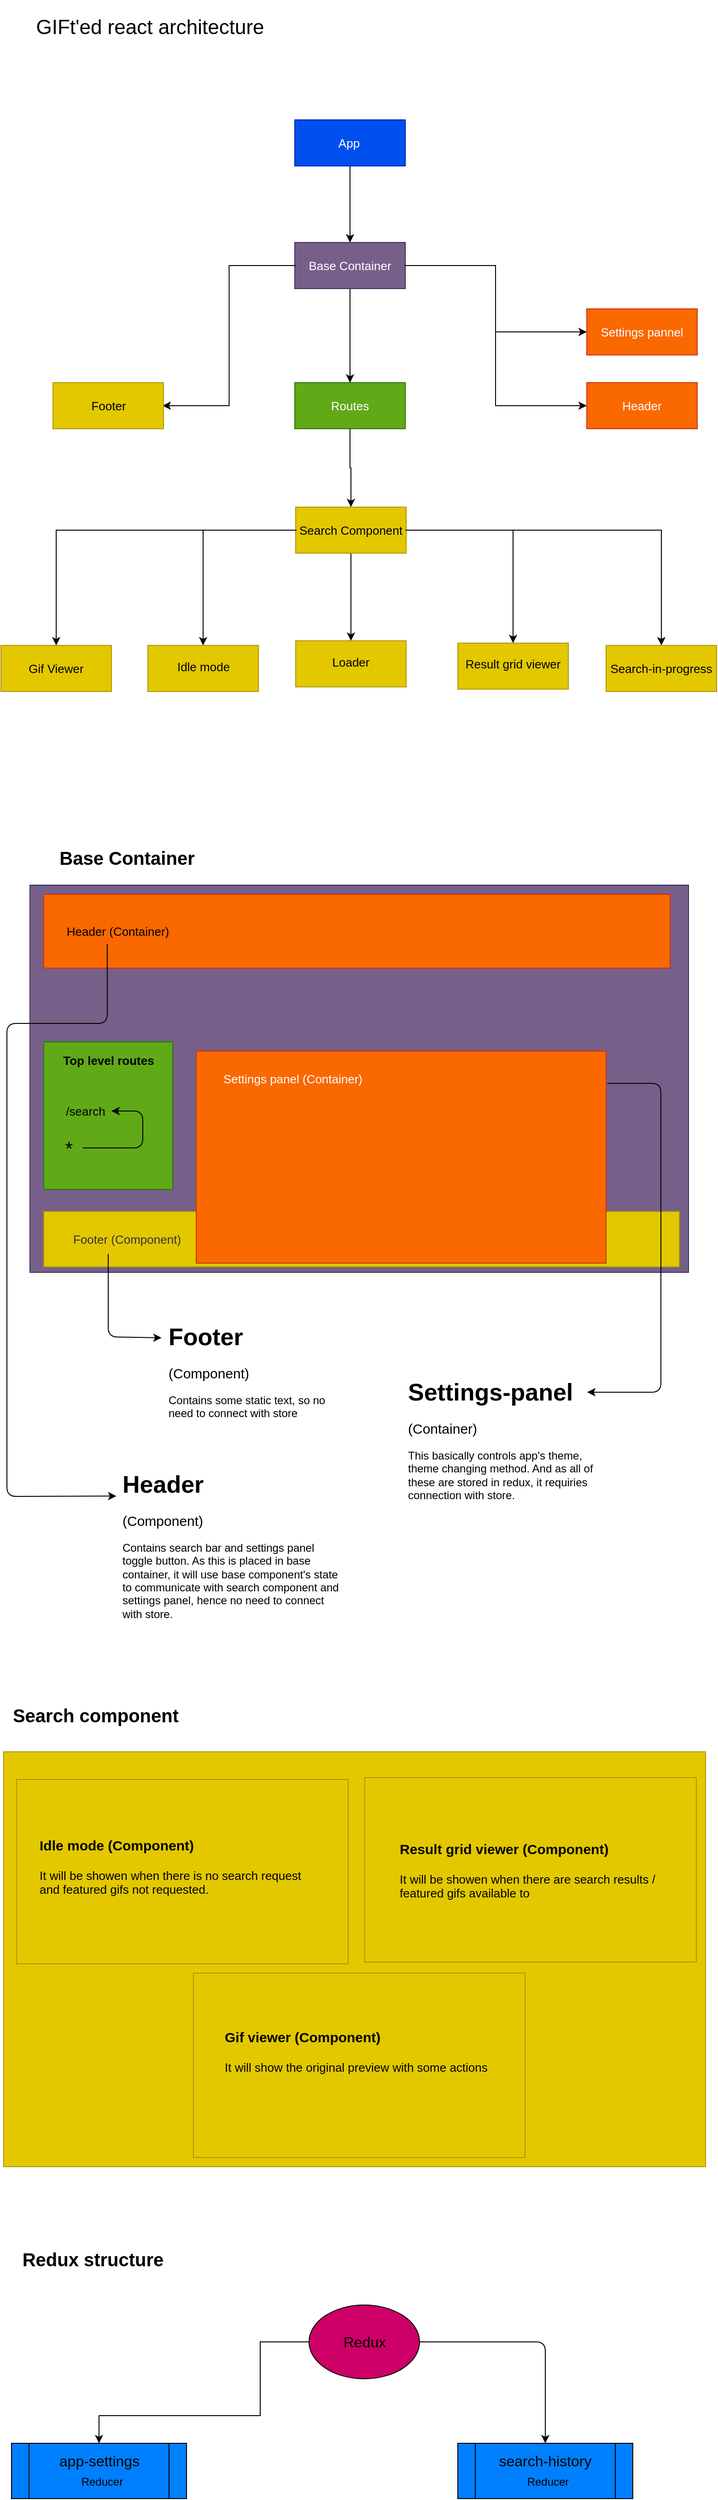 <mxfile version="12.1.0" type="device" pages="1"><diagram id="Xs6dbNMGA0OvfRXplLec" name="Page-1"><mxGraphModel dx="1656" dy="949" grid="1" gridSize="10" guides="1" tooltips="1" connect="1" arrows="1" fold="1" page="1" pageScale="1" pageWidth="827" pageHeight="1169" math="0" shadow="0"><root><mxCell id="0"/><mxCell id="1" parent="0"/><mxCell id="PruFC1wJxRgsyDGeR1Pk-1" value="GIFt'ed react architecture" style="text;html=1;strokeColor=none;fillColor=none;align=center;verticalAlign=middle;whiteSpace=wrap;rounded=0;fontSize=22;" parent="1" vertex="1"><mxGeometry x="60.5" y="60" width="270" height="60" as="geometry"/></mxCell><mxCell id="PruFC1wJxRgsyDGeR1Pk-2" value="Base Container" style="text;html=1;strokeColor=none;fillColor=none;align=center;verticalAlign=middle;whiteSpace=wrap;rounded=0;fontSize=20;fontStyle=1" parent="1" vertex="1"><mxGeometry x="71" y="980" width="200" height="20" as="geometry"/></mxCell><mxCell id="PruFC1wJxRgsyDGeR1Pk-3" value="" style="rounded=0;whiteSpace=wrap;html=1;fontSize=22;fillColor=#76608a;strokeColor=#432D57;fontColor=#ffffff;" parent="1" vertex="1"><mxGeometry x="65.5" y="1020" width="715" height="420" as="geometry"/></mxCell><mxCell id="PruFC1wJxRgsyDGeR1Pk-4" value="" style="rounded=0;whiteSpace=wrap;html=1;fontSize=22;fillColor=#fa6800;strokeColor=#C73500;fontColor=#ffffff;" parent="1" vertex="1"><mxGeometry x="80.5" y="1030" width="680" height="80" as="geometry"/></mxCell><mxCell id="PruFC1wJxRgsyDGeR1Pk-5" value="" style="rounded=0;whiteSpace=wrap;html=1;fillColor=#e3c800;fontSize=22;strokeColor=#B09500;fontColor=#ffffff;" parent="1" vertex="1"><mxGeometry x="80.5" y="1374" width="690" height="60" as="geometry"/></mxCell><mxCell id="PruFC1wJxRgsyDGeR1Pk-6" value="Header (Container)" style="text;html=1;strokeColor=none;fillColor=none;align=center;verticalAlign=middle;whiteSpace=wrap;rounded=0;fontSize=13;" parent="1" vertex="1"><mxGeometry x="90.5" y="1060" width="140" height="20" as="geometry"/></mxCell><mxCell id="PruFC1wJxRgsyDGeR1Pk-7" value="Footer (Component)" style="text;html=1;strokeColor=none;fillColor=none;align=center;verticalAlign=middle;whiteSpace=wrap;rounded=0;fontSize=13;fontColor=#333333;" parent="1" vertex="1"><mxGeometry x="100.5" y="1394" width="140" height="20" as="geometry"/></mxCell><mxCell id="PruFC1wJxRgsyDGeR1Pk-11" value="" style="rounded=0;whiteSpace=wrap;html=1;fillColor=#fa6800;fontSize=13;strokeColor=#C73500;fontColor=#ffffff;" parent="1" vertex="1"><mxGeometry x="246" y="1200" width="445" height="230" as="geometry"/></mxCell><mxCell id="PruFC1wJxRgsyDGeR1Pk-12" value="Settings panel (Container)" style="text;html=1;strokeColor=none;fillColor=none;align=center;verticalAlign=middle;whiteSpace=wrap;rounded=0;fontSize=13;fontColor=#FFFFFF;" parent="1" vertex="1"><mxGeometry x="260.5" y="1220" width="180" height="20" as="geometry"/></mxCell><mxCell id="PruFC1wJxRgsyDGeR1Pk-14" value="&lt;p style=&quot;line-height: 90%&quot;&gt;&lt;/p&gt;&lt;h1 style=&quot;line-height: 100%&quot;&gt;Footer&lt;/h1&gt;&lt;p&gt;&lt;font style=&quot;font-size: 15px&quot;&gt;(Component)&lt;/font&gt;&lt;/p&gt;&lt;p style=&quot;font-size: 12px&quot;&gt;&lt;font style=&quot;font-size: 12px&quot;&gt;Contains some static text, so no need to connect with store&lt;/font&gt;&lt;/p&gt;&lt;p&gt;&lt;/p&gt;" style="text;html=1;strokeColor=none;fillColor=none;spacing=5;spacingTop=-20;whiteSpace=wrap;overflow=hidden;rounded=0;fontSize=13;fontColor=#000000;" parent="1" vertex="1"><mxGeometry x="210.5" y="1490" width="190" height="120" as="geometry"/></mxCell><mxCell id="PruFC1wJxRgsyDGeR1Pk-15" value="" style="endArrow=classic;html=1;fontSize=13;fontColor=#FFFFFF;entryX=-0.011;entryY=0.175;entryDx=0;entryDy=0;entryPerimeter=0;" parent="1" target="PruFC1wJxRgsyDGeR1Pk-14" edge="1"><mxGeometry width="50" height="50" relative="1" as="geometry"><mxPoint x="150.5" y="1420" as="sourcePoint"/><mxPoint x="200.5" y="1370" as="targetPoint"/><Array as="points"><mxPoint x="150.5" y="1510"/></Array></mxGeometry></mxCell><mxCell id="PruFC1wJxRgsyDGeR1Pk-16" value="&lt;h1 style=&quot;line-height: 26px&quot;&gt;Header&lt;/h1&gt;&lt;h1&gt;&lt;p style=&quot;font-size: 13px ; font-weight: 400&quot;&gt;&lt;font style=&quot;font-size: 15px&quot;&gt;(Component)&lt;/font&gt;&lt;/p&gt;&lt;p style=&quot;font-weight: 400 ; font-size: 12px&quot;&gt;Contains search bar and settings panel toggle button. As this is placed in base container, it will use base component's state to communicate with search component and settings panel, hence no need to connect with store.&lt;/p&gt;&lt;/h1&gt;" style="text;html=1;strokeColor=none;fillColor=none;spacing=5;spacingTop=-20;whiteSpace=wrap;overflow=hidden;rounded=0;fontSize=13;fontColor=#000000;" parent="1" vertex="1"><mxGeometry x="160.5" y="1650" width="250" height="170" as="geometry"/></mxCell><mxCell id="PruFC1wJxRgsyDGeR1Pk-17" value="" style="endArrow=classic;html=1;fontSize=13;fontColor=#FFFFFF;entryX=-0.005;entryY=0.192;entryDx=0;entryDy=0;entryPerimeter=0;exitX=0.421;exitY=1.2;exitDx=0;exitDy=0;exitPerimeter=0;" parent="1" source="PruFC1wJxRgsyDGeR1Pk-6" target="PruFC1wJxRgsyDGeR1Pk-16" edge="1"><mxGeometry width="50" height="50" relative="1" as="geometry"><mxPoint x="90.5" y="1090" as="sourcePoint"/><mxPoint x="140.5" y="1050" as="targetPoint"/><Array as="points"><mxPoint x="149.5" y="1170"/><mxPoint x="40.5" y="1170"/><mxPoint x="40.5" y="1340"/><mxPoint x="40.5" y="1683"/></Array></mxGeometry></mxCell><mxCell id="PruFC1wJxRgsyDGeR1Pk-19" value="&lt;h1 style=&quot;line-height: 26px&quot;&gt;Settings-panel&lt;/h1&gt;&lt;h1&gt;&lt;p style=&quot;font-size: 13px ; font-weight: 400&quot;&gt;&lt;font style=&quot;font-size: 15px&quot;&gt;(Container)&lt;/font&gt;&lt;/p&gt;&lt;p style=&quot;font-weight: 400 ; font-size: 12px&quot;&gt;This basically controls app's theme, theme changing method. And as all of these are stored in redux, it requiries connection with store.&lt;/p&gt;&lt;/h1&gt;" style="text;html=1;strokeColor=none;fillColor=none;spacing=5;spacingTop=-20;whiteSpace=wrap;overflow=hidden;rounded=0;fontSize=13;fontColor=#000000;" parent="1" vertex="1"><mxGeometry x="470.5" y="1550" width="220" height="150" as="geometry"/></mxCell><mxCell id="PruFC1wJxRgsyDGeR1Pk-20" value="" style="endArrow=classic;html=1;fontSize=13;fontColor=#FFFFFF;exitX=1.003;exitY=0.152;exitDx=0;exitDy=0;exitPerimeter=0;" parent="1" source="PruFC1wJxRgsyDGeR1Pk-11" edge="1"><mxGeometry width="50" height="50" relative="1" as="geometry"><mxPoint x="640.5" y="1270" as="sourcePoint"/><mxPoint x="670.5" y="1570" as="targetPoint"/><Array as="points"><mxPoint x="750.5" y="1235"/><mxPoint x="750.5" y="1570"/></Array></mxGeometry></mxCell><mxCell id="PruFC1wJxRgsyDGeR1Pk-23" value="Note: In this project I followed a convention which states a component with a direct connection to store is called a&amp;nbsp;&lt;font style=&quot;font-weight: bold ; font-size: 16px&quot;&gt;container &lt;/font&gt;&lt;font&gt;and a component without any direct connection to store is called a&amp;nbsp;&lt;b&gt;&lt;font style=&quot;font-size: 16px&quot;&gt;component&lt;/font&gt;&lt;/b&gt;&lt;/font&gt;" style="text;html=1;strokeColor=none;fillColor=none;align=right;verticalAlign=middle;whiteSpace=wrap;rounded=0;fontSize=13;fontColor=#FFFFFF;" parent="1" vertex="1"><mxGeometry x="60.5" y="870" width="647" height="70" as="geometry"/></mxCell><mxCell id="PruFC1wJxRgsyDGeR1Pk-24" value="" style="rounded=0;whiteSpace=wrap;html=1;fillColor=#60a917;fontSize=13;fontColor=#ffffff;align=right;strokeColor=#2D7600;" parent="1" vertex="1"><mxGeometry x="80.5" y="1190" width="140" height="160" as="geometry"/></mxCell><mxCell id="PruFC1wJxRgsyDGeR1Pk-25" value="Top level routes" style="text;html=1;strokeColor=none;fillColor=none;align=center;verticalAlign=middle;whiteSpace=wrap;rounded=0;fontSize=13;fontStyle=1" parent="1" vertex="1"><mxGeometry x="80.5" y="1200" width="140" height="20" as="geometry"/></mxCell><mxCell id="PruFC1wJxRgsyDGeR1Pk-26" value="/search" style="text;html=1;strokeColor=none;fillColor=none;align=center;verticalAlign=middle;whiteSpace=wrap;rounded=0;fontSize=13;" parent="1" vertex="1"><mxGeometry x="98" y="1255" width="56" height="20" as="geometry"/></mxCell><mxCell id="PruFC1wJxRgsyDGeR1Pk-27" value="&lt;font style=&quot;font-size: 21px&quot;&gt;*&lt;/font&gt;" style="text;html=1;strokeColor=none;fillColor=none;align=center;verticalAlign=middle;whiteSpace=wrap;rounded=0;fontSize=13;" parent="1" vertex="1"><mxGeometry x="93" y="1295" width="30" height="20" as="geometry"/></mxCell><mxCell id="PruFC1wJxRgsyDGeR1Pk-31" value="" style="endArrow=classic;html=1;fontSize=13;fontColor=#FFFFFF;exitX=1;exitY=0.5;exitDx=0;exitDy=0;entryX=1;entryY=0.5;entryDx=0;entryDy=0;" parent="1" source="PruFC1wJxRgsyDGeR1Pk-27" target="PruFC1wJxRgsyDGeR1Pk-26" edge="1"><mxGeometry width="50" height="50" relative="1" as="geometry"><mxPoint x="118" y="1325" as="sourcePoint"/><mxPoint x="168" y="1275" as="targetPoint"/><Array as="points"><mxPoint x="188" y="1305"/><mxPoint x="188" y="1265"/></Array></mxGeometry></mxCell><mxCell id="2BsChlPtmiXmngKvLwJ--33" style="edgeStyle=orthogonalEdgeStyle;rounded=0;orthogonalLoop=1;jettySize=auto;html=1;entryX=0.5;entryY=0;entryDx=0;entryDy=0;fontSize=13;fontColor=#FFFFFF;" edge="1" parent="1" source="2BsChlPtmiXmngKvLwJ--29" target="2BsChlPtmiXmngKvLwJ--31"><mxGeometry relative="1" as="geometry"/></mxCell><mxCell id="2BsChlPtmiXmngKvLwJ--29" value="" style="rounded=0;whiteSpace=wrap;html=1;fillColor=#0050ef;fontSize=13;fontColor=#ffffff;align=right;strokeColor=#001DBC;" vertex="1" parent="1"><mxGeometry x="353" y="190" width="120" height="50" as="geometry"/></mxCell><mxCell id="2BsChlPtmiXmngKvLwJ--30" value="App" style="text;html=1;strokeColor=none;fillColor=none;align=center;verticalAlign=middle;whiteSpace=wrap;rounded=0;fontSize=13;fontColor=#FFFFFF;" vertex="1" parent="1"><mxGeometry x="392" y="205" width="40" height="20" as="geometry"/></mxCell><mxCell id="2BsChlPtmiXmngKvLwJ--37" style="edgeStyle=orthogonalEdgeStyle;rounded=0;orthogonalLoop=1;jettySize=auto;html=1;entryX=0.5;entryY=0;entryDx=0;entryDy=0;fontSize=13;fontColor=#FFFFFF;" edge="1" parent="1" source="2BsChlPtmiXmngKvLwJ--31" target="2BsChlPtmiXmngKvLwJ--34"><mxGeometry relative="1" as="geometry"/></mxCell><mxCell id="2BsChlPtmiXmngKvLwJ--31" value="" style="rounded=0;whiteSpace=wrap;html=1;fillColor=#76608a;fontSize=13;fontColor=#ffffff;align=right;strokeColor=#432D57;" vertex="1" parent="1"><mxGeometry x="353" y="323" width="120" height="50" as="geometry"/></mxCell><mxCell id="2BsChlPtmiXmngKvLwJ--40" style="edgeStyle=orthogonalEdgeStyle;rounded=0;orthogonalLoop=1;jettySize=auto;html=1;entryX=1;entryY=0.5;entryDx=0;entryDy=0;fontSize=13;fontColor=#FFFFFF;" edge="1" parent="1" source="2BsChlPtmiXmngKvLwJ--32" target="2BsChlPtmiXmngKvLwJ--39"><mxGeometry relative="1" as="geometry"/></mxCell><mxCell id="2BsChlPtmiXmngKvLwJ--43" style="edgeStyle=orthogonalEdgeStyle;rounded=0;orthogonalLoop=1;jettySize=auto;html=1;exitX=1;exitY=0.5;exitDx=0;exitDy=0;entryX=0;entryY=0.5;entryDx=0;entryDy=0;fontSize=13;fontColor=#FFFFFF;" edge="1" parent="1" source="2BsChlPtmiXmngKvLwJ--32" target="2BsChlPtmiXmngKvLwJ--41"><mxGeometry relative="1" as="geometry"/></mxCell><mxCell id="2BsChlPtmiXmngKvLwJ--46" style="edgeStyle=orthogonalEdgeStyle;rounded=0;orthogonalLoop=1;jettySize=auto;html=1;entryX=0;entryY=0.5;entryDx=0;entryDy=0;fontSize=13;fontColor=#FFFFFF;" edge="1" parent="1" source="2BsChlPtmiXmngKvLwJ--32" target="2BsChlPtmiXmngKvLwJ--44"><mxGeometry relative="1" as="geometry"/></mxCell><mxCell id="2BsChlPtmiXmngKvLwJ--32" value="Base Container" style="text;html=1;strokeColor=none;fillColor=none;align=center;verticalAlign=middle;whiteSpace=wrap;rounded=0;fontSize=13;fontColor=#FFFFFF;" vertex="1" parent="1"><mxGeometry x="354" y="338" width="118" height="20" as="geometry"/></mxCell><mxCell id="2BsChlPtmiXmngKvLwJ--49" style="edgeStyle=orthogonalEdgeStyle;rounded=0;orthogonalLoop=1;jettySize=auto;html=1;entryX=0.5;entryY=0;entryDx=0;entryDy=0;fontSize=13;fontColor=#FFFFFF;" edge="1" parent="1" source="2BsChlPtmiXmngKvLwJ--34" target="2BsChlPtmiXmngKvLwJ--47"><mxGeometry relative="1" as="geometry"/></mxCell><mxCell id="2BsChlPtmiXmngKvLwJ--34" value="" style="rounded=0;whiteSpace=wrap;html=1;fillColor=#60a917;fontSize=13;fontColor=#ffffff;align=right;strokeColor=#2D7600;" vertex="1" parent="1"><mxGeometry x="353" y="475" width="120" height="50" as="geometry"/></mxCell><mxCell id="2BsChlPtmiXmngKvLwJ--35" value="Routes" style="text;html=1;strokeColor=none;fillColor=none;align=center;verticalAlign=middle;whiteSpace=wrap;rounded=0;fontSize=13;fontColor=#FFFFFF;" vertex="1" parent="1"><mxGeometry x="354" y="490" width="118" height="20" as="geometry"/></mxCell><mxCell id="2BsChlPtmiXmngKvLwJ--38" value="" style="rounded=0;whiteSpace=wrap;html=1;fillColor=#e3c800;fontSize=13;fontColor=#ffffff;align=right;strokeColor=#B09500;" vertex="1" parent="1"><mxGeometry x="90.5" y="475" width="120" height="50" as="geometry"/></mxCell><mxCell id="2BsChlPtmiXmngKvLwJ--39" value="Footer" style="text;html=1;strokeColor=none;fillColor=none;align=center;verticalAlign=middle;whiteSpace=wrap;rounded=0;fontSize=13;fontColor=#000000;" vertex="1" parent="1"><mxGeometry x="91.5" y="490" width="118" height="20" as="geometry"/></mxCell><mxCell id="2BsChlPtmiXmngKvLwJ--41" value="" style="rounded=0;whiteSpace=wrap;html=1;fillColor=#fa6800;fontSize=13;fontColor=#ffffff;align=right;strokeColor=#C73500;" vertex="1" parent="1"><mxGeometry x="670" y="395" width="120" height="50" as="geometry"/></mxCell><mxCell id="2BsChlPtmiXmngKvLwJ--42" value="Settings pannel" style="text;html=1;strokeColor=none;fillColor=none;align=center;verticalAlign=middle;whiteSpace=wrap;rounded=0;fontSize=13;fontColor=#FFFFFF;" vertex="1" parent="1"><mxGeometry x="671" y="410" width="118" height="20" as="geometry"/></mxCell><mxCell id="2BsChlPtmiXmngKvLwJ--44" value="" style="rounded=0;whiteSpace=wrap;html=1;fillColor=#fa6800;fontSize=13;fontColor=#ffffff;align=right;strokeColor=#C73500;" vertex="1" parent="1"><mxGeometry x="670" y="475" width="120" height="50" as="geometry"/></mxCell><mxCell id="2BsChlPtmiXmngKvLwJ--45" value="Header" style="text;html=1;strokeColor=none;fillColor=none;align=center;verticalAlign=middle;whiteSpace=wrap;rounded=0;fontSize=13;fontColor=#FFFFFF;" vertex="1" parent="1"><mxGeometry x="671" y="490" width="118" height="20" as="geometry"/></mxCell><mxCell id="2BsChlPtmiXmngKvLwJ--56" style="edgeStyle=orthogonalEdgeStyle;rounded=0;orthogonalLoop=1;jettySize=auto;html=1;fontSize=13;fontColor=#FFFFFF;" edge="1" parent="1" source="2BsChlPtmiXmngKvLwJ--47" target="2BsChlPtmiXmngKvLwJ--52"><mxGeometry relative="1" as="geometry"/></mxCell><mxCell id="2BsChlPtmiXmngKvLwJ--47" value="" style="rounded=0;whiteSpace=wrap;html=1;fillColor=#e3c800;fontSize=13;fontColor=#ffffff;align=right;strokeColor=#B09500;" vertex="1" parent="1"><mxGeometry x="354" y="610" width="120" height="50" as="geometry"/></mxCell><mxCell id="2BsChlPtmiXmngKvLwJ--57" style="edgeStyle=orthogonalEdgeStyle;rounded=0;orthogonalLoop=1;jettySize=auto;html=1;entryX=0.5;entryY=0;entryDx=0;entryDy=0;fontSize=13;fontColor=#FFFFFF;" edge="1" parent="1" source="2BsChlPtmiXmngKvLwJ--48" target="2BsChlPtmiXmngKvLwJ--50"><mxGeometry relative="1" as="geometry"/></mxCell><mxCell id="2BsChlPtmiXmngKvLwJ--58" style="edgeStyle=orthogonalEdgeStyle;rounded=0;orthogonalLoop=1;jettySize=auto;html=1;entryX=0.5;entryY=0;entryDx=0;entryDy=0;fontSize=13;fontColor=#FFFFFF;" edge="1" parent="1" source="2BsChlPtmiXmngKvLwJ--48" target="2BsChlPtmiXmngKvLwJ--54"><mxGeometry relative="1" as="geometry"/></mxCell><mxCell id="2BsChlPtmiXmngKvLwJ--65" style="edgeStyle=orthogonalEdgeStyle;rounded=0;orthogonalLoop=1;jettySize=auto;html=1;entryX=0.5;entryY=0;entryDx=0;entryDy=0;fontSize=13;fontColor=#FFFFFF;" edge="1" parent="1" source="2BsChlPtmiXmngKvLwJ--48" target="2BsChlPtmiXmngKvLwJ--63"><mxGeometry relative="1" as="geometry"/></mxCell><mxCell id="2BsChlPtmiXmngKvLwJ--66" style="edgeStyle=orthogonalEdgeStyle;rounded=0;orthogonalLoop=1;jettySize=auto;html=1;fontSize=13;fontColor=#FFFFFF;" edge="1" parent="1" source="2BsChlPtmiXmngKvLwJ--48" target="2BsChlPtmiXmngKvLwJ--61"><mxGeometry relative="1" as="geometry"/></mxCell><mxCell id="2BsChlPtmiXmngKvLwJ--48" value="&lt;font color=&quot;#000000&quot;&gt;Search Component&lt;/font&gt;" style="text;html=1;strokeColor=none;fillColor=none;align=center;verticalAlign=middle;whiteSpace=wrap;rounded=0;fontSize=13;fontColor=#FFFFFF;" vertex="1" parent="1"><mxGeometry x="355" y="625" width="118" height="20" as="geometry"/></mxCell><mxCell id="2BsChlPtmiXmngKvLwJ--50" value="" style="rounded=0;whiteSpace=wrap;html=1;fillColor=#e3c800;fontSize=13;fontColor=#ffffff;align=right;strokeColor=#B09500;" vertex="1" parent="1"><mxGeometry x="34" y="760" width="120" height="50" as="geometry"/></mxCell><mxCell id="2BsChlPtmiXmngKvLwJ--51" value="Gif Viewer" style="text;html=1;strokeColor=none;fillColor=none;align=center;verticalAlign=middle;whiteSpace=wrap;rounded=0;fontSize=13;fontColor=#000000;" vertex="1" parent="1"><mxGeometry x="35" y="775" width="118" height="20" as="geometry"/></mxCell><mxCell id="2BsChlPtmiXmngKvLwJ--52" value="" style="rounded=0;whiteSpace=wrap;html=1;fillColor=#e3c800;fontSize=13;fontColor=#ffffff;align=right;strokeColor=#B09500;" vertex="1" parent="1"><mxGeometry x="354" y="755" width="120" height="50" as="geometry"/></mxCell><mxCell id="2BsChlPtmiXmngKvLwJ--53" value="Loader" style="text;html=1;strokeColor=none;fillColor=none;align=center;verticalAlign=middle;whiteSpace=wrap;rounded=0;fontSize=13;fontColor=#000000;" vertex="1" parent="1"><mxGeometry x="355" y="770" width="118" height="15" as="geometry"/></mxCell><mxCell id="2BsChlPtmiXmngKvLwJ--54" value="" style="rounded=0;whiteSpace=wrap;html=1;fillColor=#e3c800;fontSize=13;fontColor=#ffffff;align=right;strokeColor=#B09500;" vertex="1" parent="1"><mxGeometry x="691" y="760" width="120" height="50" as="geometry"/></mxCell><mxCell id="2BsChlPtmiXmngKvLwJ--55" value="Search-in-progress" style="text;html=1;strokeColor=none;fillColor=none;align=center;verticalAlign=middle;whiteSpace=wrap;rounded=0;fontSize=13;fontColor=#000000;" vertex="1" parent="1"><mxGeometry x="692" y="775" width="118" height="20" as="geometry"/></mxCell><mxCell id="2BsChlPtmiXmngKvLwJ--59" value="" style="rounded=0;whiteSpace=wrap;html=1;fillColor=#e3c800;fontSize=13;fontColor=#ffffff;align=right;strokeColor=#B09500;" vertex="1" parent="1"><mxGeometry x="37" y="1960" width="762" height="450" as="geometry"/></mxCell><mxCell id="2BsChlPtmiXmngKvLwJ--60" value="" style="rounded=0;whiteSpace=wrap;html=1;fillColor=#e3c800;fontSize=13;fontColor=#ffffff;align=right;strokeColor=#B09500;" vertex="1" parent="1"><mxGeometry x="51" y="1990" width="360" height="200" as="geometry"/></mxCell><mxCell id="2BsChlPtmiXmngKvLwJ--61" value="" style="rounded=0;whiteSpace=wrap;html=1;fillColor=#e3c800;fontSize=13;fontColor=#ffffff;align=right;strokeColor=#B09500;" vertex="1" parent="1"><mxGeometry x="193.5" y="760" width="120" height="50" as="geometry"/></mxCell><mxCell id="2BsChlPtmiXmngKvLwJ--62" value="Idle mode" style="text;html=1;strokeColor=none;fillColor=none;align=center;verticalAlign=middle;whiteSpace=wrap;rounded=0;fontSize=13;fontColor=#000000;" vertex="1" parent="1"><mxGeometry x="194.5" y="775" width="118" height="15" as="geometry"/></mxCell><mxCell id="2BsChlPtmiXmngKvLwJ--63" value="" style="rounded=0;whiteSpace=wrap;html=1;fillColor=#e3c800;fontSize=13;fontColor=#ffffff;align=right;strokeColor=#B09500;" vertex="1" parent="1"><mxGeometry x="530" y="757.5" width="120" height="50" as="geometry"/></mxCell><mxCell id="2BsChlPtmiXmngKvLwJ--64" value="Result grid viewer" style="text;html=1;strokeColor=none;fillColor=none;align=center;verticalAlign=middle;whiteSpace=wrap;rounded=0;fontSize=13;fontColor=#000000;" vertex="1" parent="1"><mxGeometry x="531" y="772.5" width="118" height="15" as="geometry"/></mxCell><mxCell id="2BsChlPtmiXmngKvLwJ--67" value="" style="rounded=0;whiteSpace=wrap;html=1;fillColor=#e3c800;fontSize=13;fontColor=#ffffff;align=right;strokeColor=#B09500;" vertex="1" parent="1"><mxGeometry x="429" y="1988" width="360" height="200" as="geometry"/></mxCell><mxCell id="2BsChlPtmiXmngKvLwJ--68" value="&lt;b style=&quot;font-size: 15px&quot;&gt;Idle mode (Component)&lt;/b&gt;&lt;br&gt;&lt;br&gt;&lt;font style=&quot;font-size: 13px&quot;&gt;It will be showen when there is no search request and featured gifs not requested.&lt;/font&gt;" style="text;html=1;strokeColor=none;fillColor=none;align=left;verticalAlign=middle;whiteSpace=wrap;rounded=0;fontSize=13;fontColor=#000000;" vertex="1" parent="1"><mxGeometry x="74" y="2020" width="296" height="130" as="geometry"/></mxCell><mxCell id="2BsChlPtmiXmngKvLwJ--72" value="" style="rounded=0;whiteSpace=wrap;html=1;fillColor=#e3c800;fontSize=13;fontColor=#ffffff;align=right;strokeColor=#B09500;" vertex="1" parent="1"><mxGeometry x="243" y="2200" width="360" height="200" as="geometry"/></mxCell><mxCell id="2BsChlPtmiXmngKvLwJ--74" value="&lt;b style=&quot;font-size: 15px&quot;&gt;Result grid viewer (Component)&lt;/b&gt;&lt;br&gt;&lt;br&gt;&lt;font style=&quot;font-size: 13px&quot;&gt;It will be showen when there are search results / featured gifs available to&lt;/font&gt;" style="text;html=1;strokeColor=none;fillColor=none;align=left;verticalAlign=middle;whiteSpace=wrap;rounded=0;fontSize=13;fontColor=#000000;" vertex="1" parent="1"><mxGeometry x="464.5" y="2024" width="296" height="130" as="geometry"/></mxCell><mxCell id="2BsChlPtmiXmngKvLwJ--75" value="&lt;b style=&quot;font-size: 15px&quot;&gt;Gif viewer (Component)&lt;/b&gt;&lt;br&gt;&lt;br&gt;&lt;font style=&quot;font-size: 13px&quot;&gt;It will show the original preview with some actions&lt;/font&gt;" style="text;html=1;strokeColor=none;fillColor=none;align=left;verticalAlign=middle;whiteSpace=wrap;rounded=0;fontSize=13;fontColor=#000000;" vertex="1" parent="1"><mxGeometry x="275" y="2220" width="296" height="130" as="geometry"/></mxCell><mxCell id="2BsChlPtmiXmngKvLwJ--96" style="edgeStyle=orthogonalEdgeStyle;rounded=0;orthogonalLoop=1;jettySize=auto;html=1;entryX=0.5;entryY=0;entryDx=0;entryDy=0;fontSize=12;exitX=0;exitY=0.5;exitDx=0;exitDy=0;" edge="1" parent="1" source="2BsChlPtmiXmngKvLwJ--98" target="2BsChlPtmiXmngKvLwJ--101"><mxGeometry relative="1" as="geometry"><Array as="points"><mxPoint x="315.5" y="2600"/><mxPoint x="315.5" y="2680"/><mxPoint x="140.5" y="2680"/></Array></mxGeometry></mxCell><mxCell id="2BsChlPtmiXmngKvLwJ--98" value="" style="ellipse;whiteSpace=wrap;html=1;fillColor=#CC0066;" vertex="1" parent="1"><mxGeometry x="368.5" y="2560" width="120" height="80" as="geometry"/></mxCell><mxCell id="2BsChlPtmiXmngKvLwJ--99" value="Redux" style="text;html=1;strokeColor=none;fillColor=none;align=center;verticalAlign=middle;whiteSpace=wrap;rounded=0;fontSize=16;" vertex="1" parent="1"><mxGeometry x="408.5" y="2590" width="40" height="20" as="geometry"/></mxCell><mxCell id="2BsChlPtmiXmngKvLwJ--101" value="" style="shape=process;whiteSpace=wrap;html=1;backgroundOutline=1;fillColor=#007FFF;fontSize=12;" vertex="1" parent="1"><mxGeometry x="45.5" y="2710" width="190" height="60" as="geometry"/></mxCell><mxCell id="2BsChlPtmiXmngKvLwJ--102" value="app-settings" style="text;html=1;strokeColor=none;fillColor=none;align=center;verticalAlign=middle;whiteSpace=wrap;rounded=0;fontSize=16;" vertex="1" parent="1"><mxGeometry x="70.5" y="2718.5" width="140" height="20" as="geometry"/></mxCell><mxCell id="2BsChlPtmiXmngKvLwJ--103" value="Reducer" style="text;html=1;strokeColor=none;fillColor=none;align=center;verticalAlign=middle;whiteSpace=wrap;rounded=0;fontSize=12;" vertex="1" parent="1"><mxGeometry x="87.5" y="2741.5" width="112" height="20" as="geometry"/></mxCell><mxCell id="2BsChlPtmiXmngKvLwJ--104" value="" style="shape=process;whiteSpace=wrap;html=1;backgroundOutline=1;fillColor=#007FFF;fontSize=12;" vertex="1" parent="1"><mxGeometry x="530" y="2710" width="190" height="60" as="geometry"/></mxCell><mxCell id="2BsChlPtmiXmngKvLwJ--105" value="search-history" style="text;html=1;strokeColor=none;fillColor=none;align=center;verticalAlign=middle;whiteSpace=wrap;rounded=0;fontSize=16;" vertex="1" parent="1"><mxGeometry x="555" y="2718.5" width="140" height="20" as="geometry"/></mxCell><mxCell id="2BsChlPtmiXmngKvLwJ--106" value="Reducer" style="text;html=1;strokeColor=none;fillColor=none;align=center;verticalAlign=middle;whiteSpace=wrap;rounded=0;fontSize=12;" vertex="1" parent="1"><mxGeometry x="572" y="2741.5" width="112" height="20" as="geometry"/></mxCell><mxCell id="2BsChlPtmiXmngKvLwJ--107" value="" style="endArrow=classic;html=1;fontSize=12;entryX=0.5;entryY=0;entryDx=0;entryDy=0;exitX=1;exitY=0.5;exitDx=0;exitDy=0;" edge="1" parent="1" source="2BsChlPtmiXmngKvLwJ--98" target="2BsChlPtmiXmngKvLwJ--104"><mxGeometry width="50" height="50" relative="1" as="geometry"><mxPoint x="505.5" y="2670" as="sourcePoint"/><mxPoint x="555.5" y="2620" as="targetPoint"/><Array as="points"><mxPoint x="625" y="2600"/></Array></mxGeometry></mxCell><mxCell id="2BsChlPtmiXmngKvLwJ--116" value="Search component" style="text;html=1;strokeColor=none;fillColor=none;align=center;verticalAlign=middle;whiteSpace=wrap;rounded=0;fontSize=20;fontStyle=1" vertex="1" parent="1"><mxGeometry x="37" y="1910" width="200" height="20" as="geometry"/></mxCell><mxCell id="2BsChlPtmiXmngKvLwJ--117" value="Redux structure" style="text;html=1;strokeColor=none;fillColor=none;align=center;verticalAlign=middle;whiteSpace=wrap;rounded=0;fontSize=20;fontStyle=1" vertex="1" parent="1"><mxGeometry x="34" y="2500" width="200" height="20" as="geometry"/></mxCell></root></mxGraphModel></diagram></mxfile>